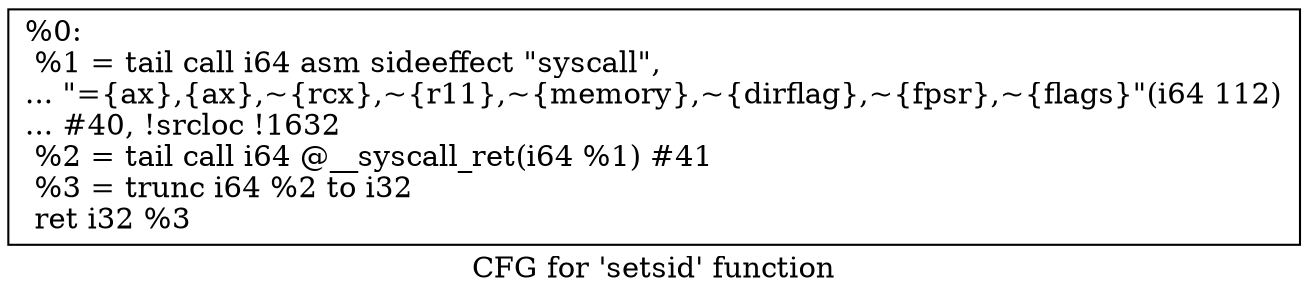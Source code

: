 digraph "CFG for 'setsid' function" {
	label="CFG for 'setsid' function";

	Node0x17fd430 [shape=record,label="{%0:\l  %1 = tail call i64 asm sideeffect \"syscall\",\l... \"=\{ax\},\{ax\},~\{rcx\},~\{r11\},~\{memory\},~\{dirflag\},~\{fpsr\},~\{flags\}\"(i64 112)\l... #40, !srcloc !1632\l  %2 = tail call i64 @__syscall_ret(i64 %1) #41\l  %3 = trunc i64 %2 to i32\l  ret i32 %3\l}"];
}

